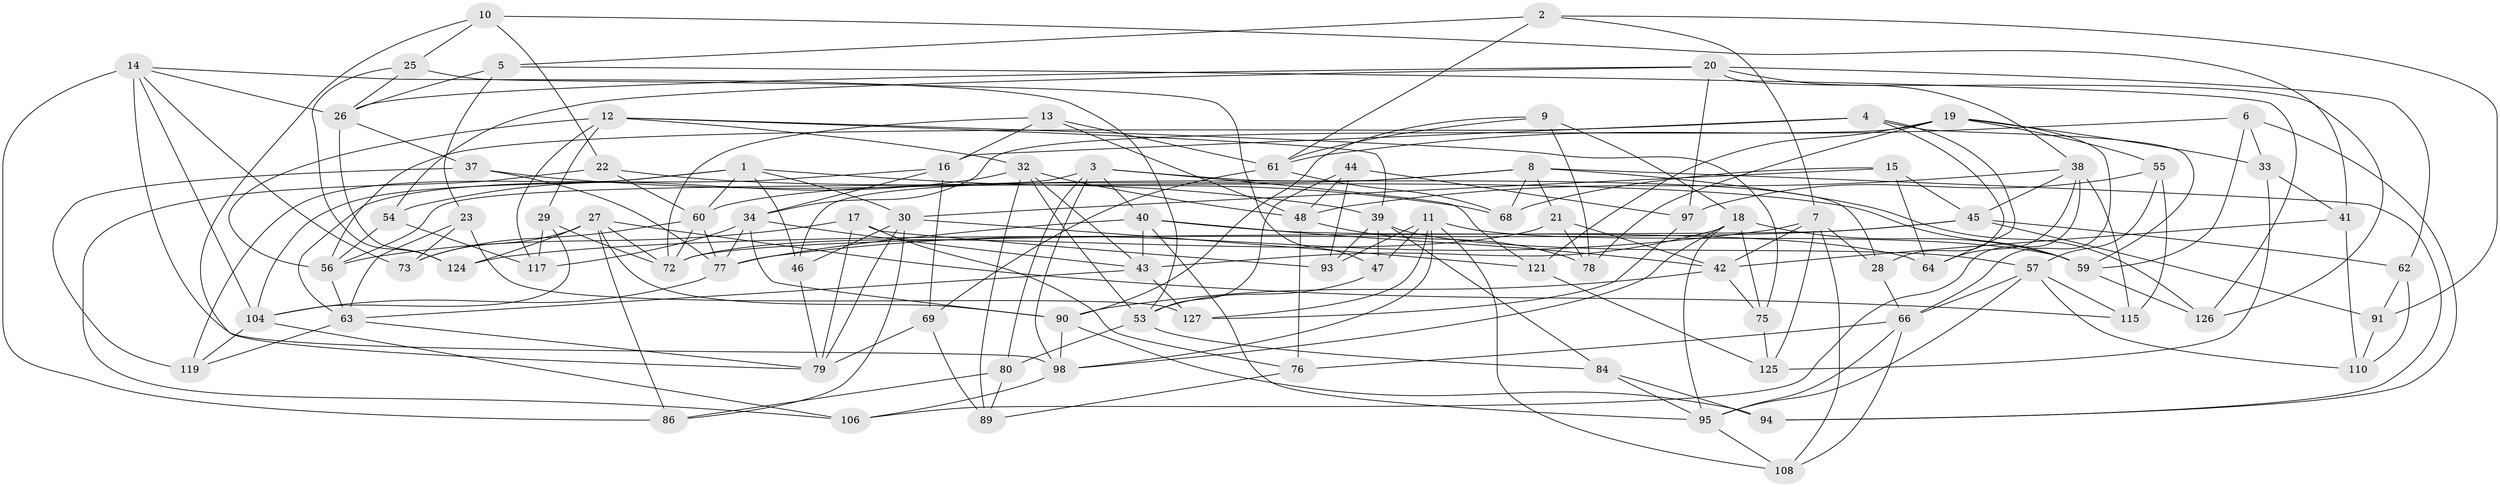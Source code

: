 // Generated by graph-tools (version 1.1) at 2025/24/03/03/25 07:24:22]
// undirected, 88 vertices, 214 edges
graph export_dot {
graph [start="1"]
  node [color=gray90,style=filled];
  1 [super="+99"];
  2;
  3 [super="+82"];
  4 [super="+100"];
  5;
  6;
  7 [super="+123"];
  8 [super="+24"];
  9;
  10;
  11 [super="+74"];
  12 [super="+107"];
  13;
  14 [super="+50"];
  15;
  16 [super="+31"];
  17;
  18 [super="+36"];
  19 [super="+109"];
  20 [super="+92"];
  21;
  22;
  23;
  25;
  26 [super="+35"];
  27 [super="+96"];
  28;
  29;
  30 [super="+85"];
  32 [super="+114"];
  33;
  34 [super="+103"];
  37;
  38 [super="+58"];
  39 [super="+49"];
  40 [super="+67"];
  41;
  42 [super="+51"];
  43 [super="+88"];
  44;
  45 [super="+105"];
  46;
  47;
  48 [super="+52"];
  53 [super="+71"];
  54;
  55;
  56 [super="+87"];
  57 [super="+102"];
  59 [super="+65"];
  60 [super="+101"];
  61 [super="+113"];
  62;
  63 [super="+70"];
  64;
  66 [super="+83"];
  68;
  69;
  72 [super="+81"];
  73;
  75;
  76;
  77 [super="+122"];
  78;
  79 [super="+111"];
  80;
  84;
  86;
  89;
  90 [super="+120"];
  91;
  93;
  94;
  95 [super="+116"];
  97;
  98 [super="+118"];
  104 [super="+112"];
  106;
  108;
  110;
  115;
  117;
  119;
  121;
  124;
  125;
  126;
  127;
  1 -- 104;
  1 -- 119;
  1 -- 46;
  1 -- 68;
  1 -- 60;
  1 -- 30;
  2 -- 91;
  2 -- 5;
  2 -- 61;
  2 -- 7;
  3 -- 56;
  3 -- 121;
  3 -- 28;
  3 -- 80;
  3 -- 40;
  3 -- 98;
  4 -- 64;
  4 -- 16 [weight=2];
  4 -- 56;
  4 -- 59;
  4 -- 28;
  5 -- 126;
  5 -- 26;
  5 -- 23;
  6 -- 59;
  6 -- 33;
  6 -- 94;
  6 -- 61;
  7 -- 77;
  7 -- 28;
  7 -- 42;
  7 -- 108;
  7 -- 125;
  8 -- 46;
  8 -- 126;
  8 -- 94;
  8 -- 60;
  8 -- 21;
  8 -- 68;
  9 -- 78;
  9 -- 90;
  9 -- 18;
  9 -- 61;
  10 -- 25;
  10 -- 41;
  10 -- 22;
  10 -- 79;
  11 -- 108;
  11 -- 47;
  11 -- 93;
  11 -- 127;
  11 -- 98;
  11 -- 59;
  12 -- 75;
  12 -- 56;
  12 -- 39;
  12 -- 32;
  12 -- 117;
  12 -- 29;
  13 -- 48;
  13 -- 61;
  13 -- 72;
  13 -- 16;
  14 -- 73;
  14 -- 26;
  14 -- 104;
  14 -- 86;
  14 -- 98;
  14 -- 53;
  15 -- 45;
  15 -- 64;
  15 -- 68;
  15 -- 30;
  16 -- 69;
  16 -- 63;
  16 -- 34;
  17 -- 76;
  17 -- 93;
  17 -- 56;
  17 -- 79;
  18 -- 43;
  18 -- 98;
  18 -- 75;
  18 -- 95;
  18 -- 59;
  19 -- 34;
  19 -- 55;
  19 -- 66;
  19 -- 33;
  19 -- 78;
  19 -- 121;
  20 -- 62;
  20 -- 97;
  20 -- 38;
  20 -- 26;
  20 -- 126;
  20 -- 54;
  21 -- 78;
  21 -- 72;
  21 -- 42;
  22 -- 59;
  22 -- 106;
  22 -- 60;
  23 -- 73;
  23 -- 63;
  23 -- 127;
  25 -- 124;
  25 -- 47;
  25 -- 26;
  26 -- 37;
  26 -- 124;
  27 -- 124;
  27 -- 115;
  27 -- 73;
  27 -- 86;
  27 -- 72;
  27 -- 90;
  28 -- 66;
  29 -- 72;
  29 -- 117;
  29 -- 104;
  30 -- 121;
  30 -- 86;
  30 -- 79;
  30 -- 46;
  32 -- 54;
  32 -- 48;
  32 -- 89;
  32 -- 43;
  32 -- 53;
  33 -- 41;
  33 -- 125;
  34 -- 43;
  34 -- 90;
  34 -- 117;
  34 -- 77;
  37 -- 77;
  37 -- 119;
  37 -- 39;
  38 -- 115;
  38 -- 64;
  38 -- 106;
  38 -- 45;
  38 -- 48;
  39 -- 84;
  39 -- 93;
  39 -- 57;
  39 -- 47;
  40 -- 42;
  40 -- 95;
  40 -- 43;
  40 -- 64;
  40 -- 77;
  41 -- 110;
  41 -- 42;
  42 -- 75;
  42 -- 90;
  43 -- 127;
  43 -- 63;
  44 -- 97;
  44 -- 93;
  44 -- 53;
  44 -- 48;
  45 -- 72;
  45 -- 62;
  45 -- 91;
  45 -- 124;
  46 -- 79;
  47 -- 53;
  48 -- 78;
  48 -- 76;
  53 -- 80;
  53 -- 84;
  54 -- 117;
  54 -- 56;
  55 -- 115;
  55 -- 97;
  55 -- 57;
  56 -- 63;
  57 -- 110;
  57 -- 115;
  57 -- 95;
  57 -- 66;
  59 -- 126;
  60 -- 72;
  60 -- 73;
  60 -- 77;
  61 -- 69;
  61 -- 68;
  62 -- 110;
  62 -- 91;
  63 -- 79;
  63 -- 119;
  66 -- 108;
  66 -- 95;
  66 -- 76;
  69 -- 89;
  69 -- 79;
  75 -- 125;
  76 -- 89;
  77 -- 104;
  80 -- 89;
  80 -- 86;
  84 -- 95;
  84 -- 94;
  90 -- 98;
  90 -- 94;
  91 -- 110;
  95 -- 108;
  97 -- 127;
  98 -- 106;
  104 -- 106;
  104 -- 119;
  121 -- 125;
}
